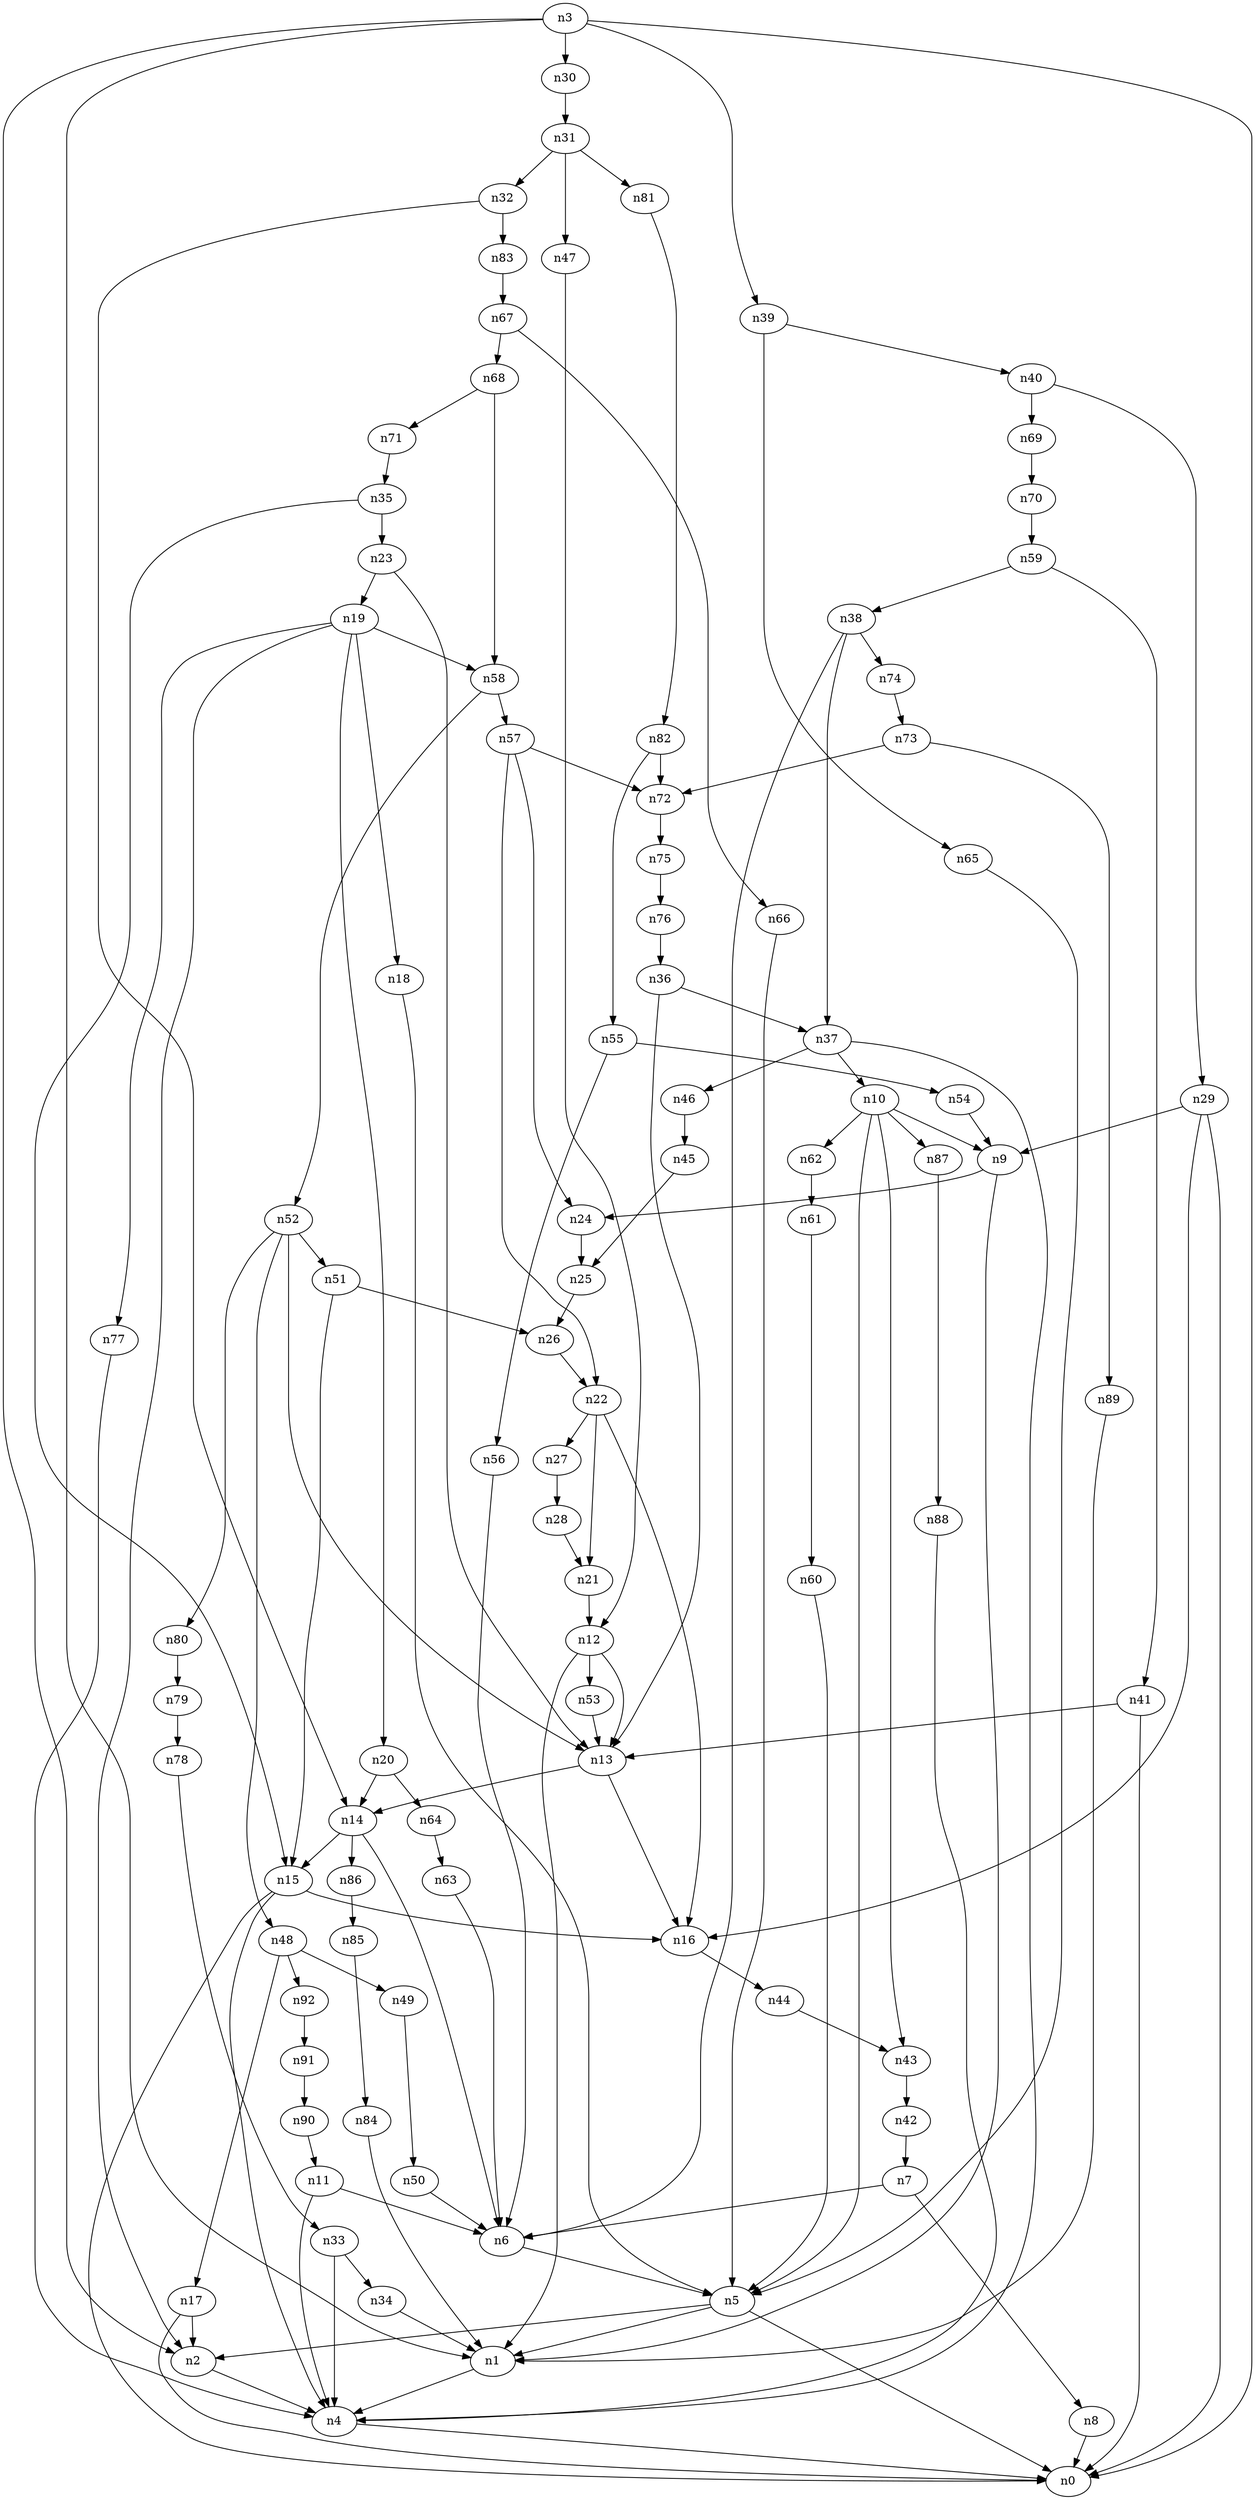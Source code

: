 digraph G {
	n1 -> n4	 [_graphml_id=e4];
	n2 -> n4	 [_graphml_id=e7];
	n3 -> n0	 [_graphml_id=e0];
	n3 -> n1	 [_graphml_id=e3];
	n3 -> n2	 [_graphml_id=e6];
	n3 -> n30	 [_graphml_id=e48];
	n3 -> n39	 [_graphml_id=e61];
	n4 -> n0	 [_graphml_id=e1];
	n5 -> n0	 [_graphml_id=e2];
	n5 -> n1	 [_graphml_id=e5];
	n5 -> n2	 [_graphml_id=e8];
	n6 -> n5	 [_graphml_id=e9];
	n7 -> n6	 [_graphml_id=e10];
	n7 -> n8	 [_graphml_id=e11];
	n8 -> n0	 [_graphml_id=e12];
	n9 -> n1	 [_graphml_id=e13];
	n9 -> n24	 [_graphml_id=e38];
	n10 -> n5	 [_graphml_id=e15];
	n10 -> n9	 [_graphml_id=e14];
	n10 -> n43	 [_graphml_id=e76];
	n10 -> n62	 [_graphml_id=e100];
	n10 -> n87	 [_graphml_id=e141];
	n11 -> n4	 [_graphml_id=e16];
	n11 -> n6	 [_graphml_id=e17];
	n12 -> n1	 [_graphml_id=e18];
	n12 -> n13	 [_graphml_id=e19];
	n12 -> n53	 [_graphml_id=e85];
	n13 -> n14	 [_graphml_id=e20];
	n13 -> n16	 [_graphml_id=e24];
	n14 -> n6	 [_graphml_id=e21];
	n14 -> n15	 [_graphml_id=e27];
	n14 -> n86	 [_graphml_id=e140];
	n15 -> n0	 [_graphml_id=e47];
	n15 -> n4	 [_graphml_id=e22];
	n15 -> n16	 [_graphml_id=e23];
	n16 -> n44	 [_graphml_id=e70];
	n17 -> n0	 [_graphml_id=e25];
	n17 -> n2	 [_graphml_id=e26];
	n18 -> n5	 [_graphml_id=e28];
	n19 -> n2	 [_graphml_id=e37];
	n19 -> n18	 [_graphml_id=e29];
	n19 -> n20	 [_graphml_id=e30];
	n19 -> n58	 [_graphml_id=e116];
	n19 -> n77	 [_graphml_id=e125];
	n20 -> n14	 [_graphml_id=e31];
	n20 -> n64	 [_graphml_id=e103];
	n21 -> n12	 [_graphml_id=e32];
	n22 -> n16	 [_graphml_id=e34];
	n22 -> n21	 [_graphml_id=e33];
	n22 -> n27	 [_graphml_id=e42];
	n23 -> n13	 [_graphml_id=e36];
	n23 -> n19	 [_graphml_id=e35];
	n24 -> n25	 [_graphml_id=e39];
	n25 -> n26	 [_graphml_id=e40];
	n26 -> n22	 [_graphml_id=e41];
	n27 -> n28	 [_graphml_id=e43];
	n28 -> n21	 [_graphml_id=e44];
	n29 -> n0	 [_graphml_id=e66];
	n29 -> n9	 [_graphml_id=e45];
	n29 -> n16	 [_graphml_id=e46];
	n30 -> n31	 [_graphml_id=e49];
	n31 -> n32	 [_graphml_id=e50];
	n31 -> n47	 [_graphml_id=e74];
	n31 -> n81	 [_graphml_id=e131];
	n32 -> n14	 [_graphml_id=e51];
	n32 -> n83	 [_graphml_id=e135];
	n33 -> n4	 [_graphml_id=e52];
	n33 -> n34	 [_graphml_id=e53];
	n34 -> n1	 [_graphml_id=e54];
	n35 -> n15	 [_graphml_id=e55];
	n35 -> n23	 [_graphml_id=e56];
	n36 -> n13	 [_graphml_id=e57];
	n36 -> n37	 [_graphml_id=e58];
	n37 -> n4	 [_graphml_id=e146];
	n37 -> n10	 [_graphml_id=e126];
	n37 -> n46	 [_graphml_id=e73];
	n38 -> n6	 [_graphml_id=e60];
	n38 -> n37	 [_graphml_id=e59];
	n38 -> n74	 [_graphml_id=e120];
	n39 -> n40	 [_graphml_id=e62];
	n39 -> n65	 [_graphml_id=e104];
	n40 -> n29	 [_graphml_id=e63];
	n40 -> n69	 [_graphml_id=e111];
	n41 -> n0	 [_graphml_id=e64];
	n41 -> n13	 [_graphml_id=e65];
	n42 -> n7	 [_graphml_id=e67];
	n43 -> n42	 [_graphml_id=e68];
	n44 -> n43	 [_graphml_id=e69];
	n45 -> n25	 [_graphml_id=e71];
	n46 -> n45	 [_graphml_id=e72];
	n47 -> n12	 [_graphml_id=e75];
	n48 -> n17	 [_graphml_id=e77];
	n48 -> n49	 [_graphml_id=e78];
	n48 -> n92	 [_graphml_id=e150];
	n49 -> n50	 [_graphml_id=e79];
	n50 -> n6	 [_graphml_id=e80];
	n51 -> n15	 [_graphml_id=e81];
	n51 -> n26	 [_graphml_id=e96];
	n52 -> n13	 [_graphml_id=e86];
	n52 -> n48	 [_graphml_id=e83];
	n52 -> n51	 [_graphml_id=e82];
	n52 -> n80	 [_graphml_id=e130];
	n53 -> n13	 [_graphml_id=e84];
	n54 -> n9	 [_graphml_id=e87];
	n55 -> n54	 [_graphml_id=e88];
	n55 -> n56	 [_graphml_id=e89];
	n56 -> n6	 [_graphml_id=e90];
	n57 -> n22	 [_graphml_id=e106];
	n57 -> n24	 [_graphml_id=e91];
	n57 -> n72	 [_graphml_id=e117];
	n58 -> n52	 [_graphml_id=e93];
	n58 -> n57	 [_graphml_id=e92];
	n59 -> n38	 [_graphml_id=e95];
	n59 -> n41	 [_graphml_id=e94];
	n60 -> n5	 [_graphml_id=e97];
	n61 -> n60	 [_graphml_id=e98];
	n62 -> n61	 [_graphml_id=e99];
	n63 -> n6	 [_graphml_id=e101];
	n64 -> n63	 [_graphml_id=e102];
	n65 -> n5	 [_graphml_id=e105];
	n66 -> n5	 [_graphml_id=e107];
	n67 -> n66	 [_graphml_id=e108];
	n67 -> n68	 [_graphml_id=e109];
	n68 -> n58	 [_graphml_id=e110];
	n68 -> n71	 [_graphml_id=e115];
	n69 -> n70	 [_graphml_id=e112];
	n70 -> n59	 [_graphml_id=e113];
	n71 -> n35	 [_graphml_id=e114];
	n72 -> n75	 [_graphml_id=e121];
	n73 -> n72	 [_graphml_id=e118];
	n73 -> n89	 [_graphml_id=e144];
	n74 -> n73	 [_graphml_id=e119];
	n75 -> n76	 [_graphml_id=e122];
	n76 -> n36	 [_graphml_id=e123];
	n77 -> n4	 [_graphml_id=e124];
	n78 -> n33	 [_graphml_id=e127];
	n79 -> n78	 [_graphml_id=e128];
	n80 -> n79	 [_graphml_id=e129];
	n81 -> n82	 [_graphml_id=e132];
	n82 -> n55	 [_graphml_id=e136];
	n82 -> n72	 [_graphml_id=e133];
	n83 -> n67	 [_graphml_id=e134];
	n84 -> n1	 [_graphml_id=e137];
	n85 -> n84	 [_graphml_id=e138];
	n86 -> n85	 [_graphml_id=e139];
	n87 -> n88	 [_graphml_id=e142];
	n88 -> n4	 [_graphml_id=e143];
	n89 -> n1	 [_graphml_id=e145];
	n90 -> n11	 [_graphml_id=e147];
	n91 -> n90	 [_graphml_id=e148];
	n92 -> n91	 [_graphml_id=e149];
}
